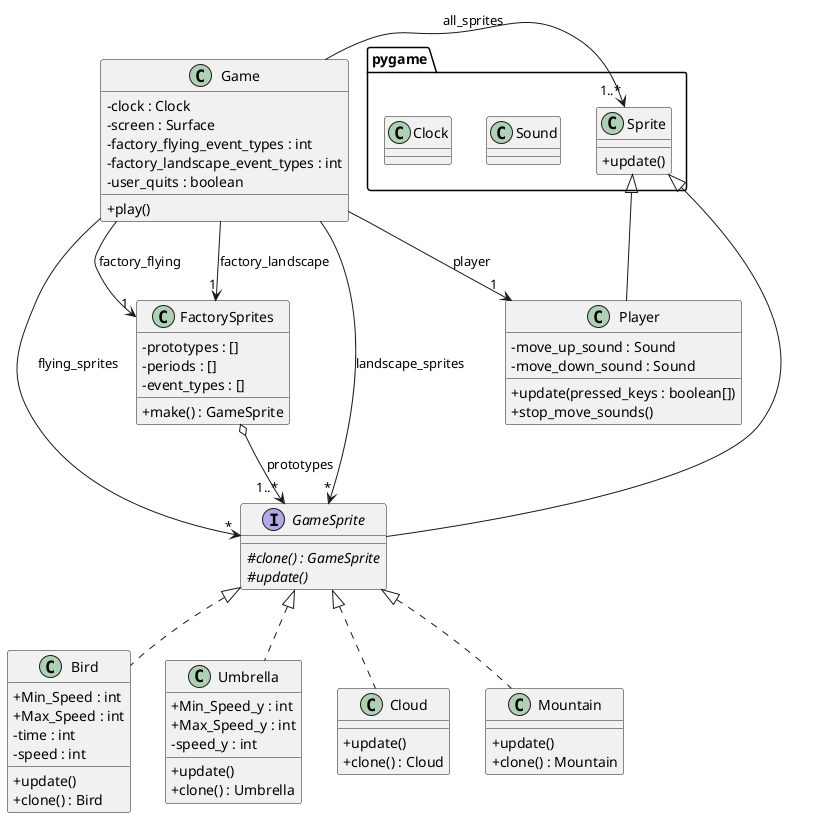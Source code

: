 @startuml
skinparam classAttributeIconSize 0

class Game{
-clock : Clock
-screen : Surface
-factory_flying_event_types : int
-factory_landscape_event_types : int
-user_quits : boolean
+play()
}
class FactorySprites{
-prototypes : []
-periods : []
-event_types : []
+make() : GameSprite
}

interface GameSprite{
{abstract} #clone() : GameSprite
{abstract} #update()
}

class Bird{
+Min_Speed : int
+Max_Speed : int
-time : int
-speed : int
+update()
+clone() : Bird
}

class Umbrella{
+Min_Speed_y : int
+Max_Speed_y : int
-speed_y : int
+update()
+clone() : Umbrella
}

class Cloud{
+update()
+clone() : Cloud
}

class Mountain{
+update()
+clone() : Mountain
}

class Player{
-move_up_sound : Sound
-move_down_sound : Sound
+update(pressed_keys : boolean[])
+stop_move_sounds()
}
package pygame{
class Sprite{
+update()
}
class Sound
class Clock
}
Game -down->"1" FactorySprites : factory_flying
Game -down->"1" FactorySprites : factory_landscape

Game ->"*" GameSprite : flying_sprites
Game ->"*" GameSprite : landscape_sprites

FactorySprites o-down->"1..*" GameSprite : prototypes

GameSprite <|.down. Bird
GameSprite <|.down. Umbrella
GameSprite <|.down. Cloud
GameSprite <|.down. Mountain


GameSprite -left|> Sprite

Sprite "1..*"<-left-Game : all_sprites
Game -right->"1" Player : player
Player -up-|> Sprite
@enduml

